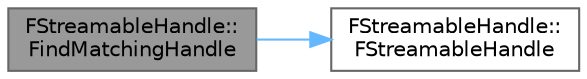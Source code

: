 digraph "FStreamableHandle::FindMatchingHandle"
{
 // INTERACTIVE_SVG=YES
 // LATEX_PDF_SIZE
  bgcolor="transparent";
  edge [fontname=Helvetica,fontsize=10,labelfontname=Helvetica,labelfontsize=10];
  node [fontname=Helvetica,fontsize=10,shape=box,height=0.2,width=0.4];
  rankdir="LR";
  Node1 [id="Node000001",label="FStreamableHandle::\lFindMatchingHandle",height=0.2,width=0.4,color="gray40", fillcolor="grey60", style="filled", fontcolor="black",tooltip="Return a TSharedPtr of the first handle among this and descendants which satisfies the predicate."];
  Node1 -> Node2 [id="edge1_Node000001_Node000002",color="steelblue1",style="solid",tooltip=" "];
  Node2 [id="Node000002",label="FStreamableHandle::\lFStreamableHandle",height=0.2,width=0.4,color="grey40", fillcolor="white", style="filled",URL="$df/d25/structFStreamableHandle.html#a2ef445205be75cd431df6cd13fe06e19",tooltip=" "];
}
